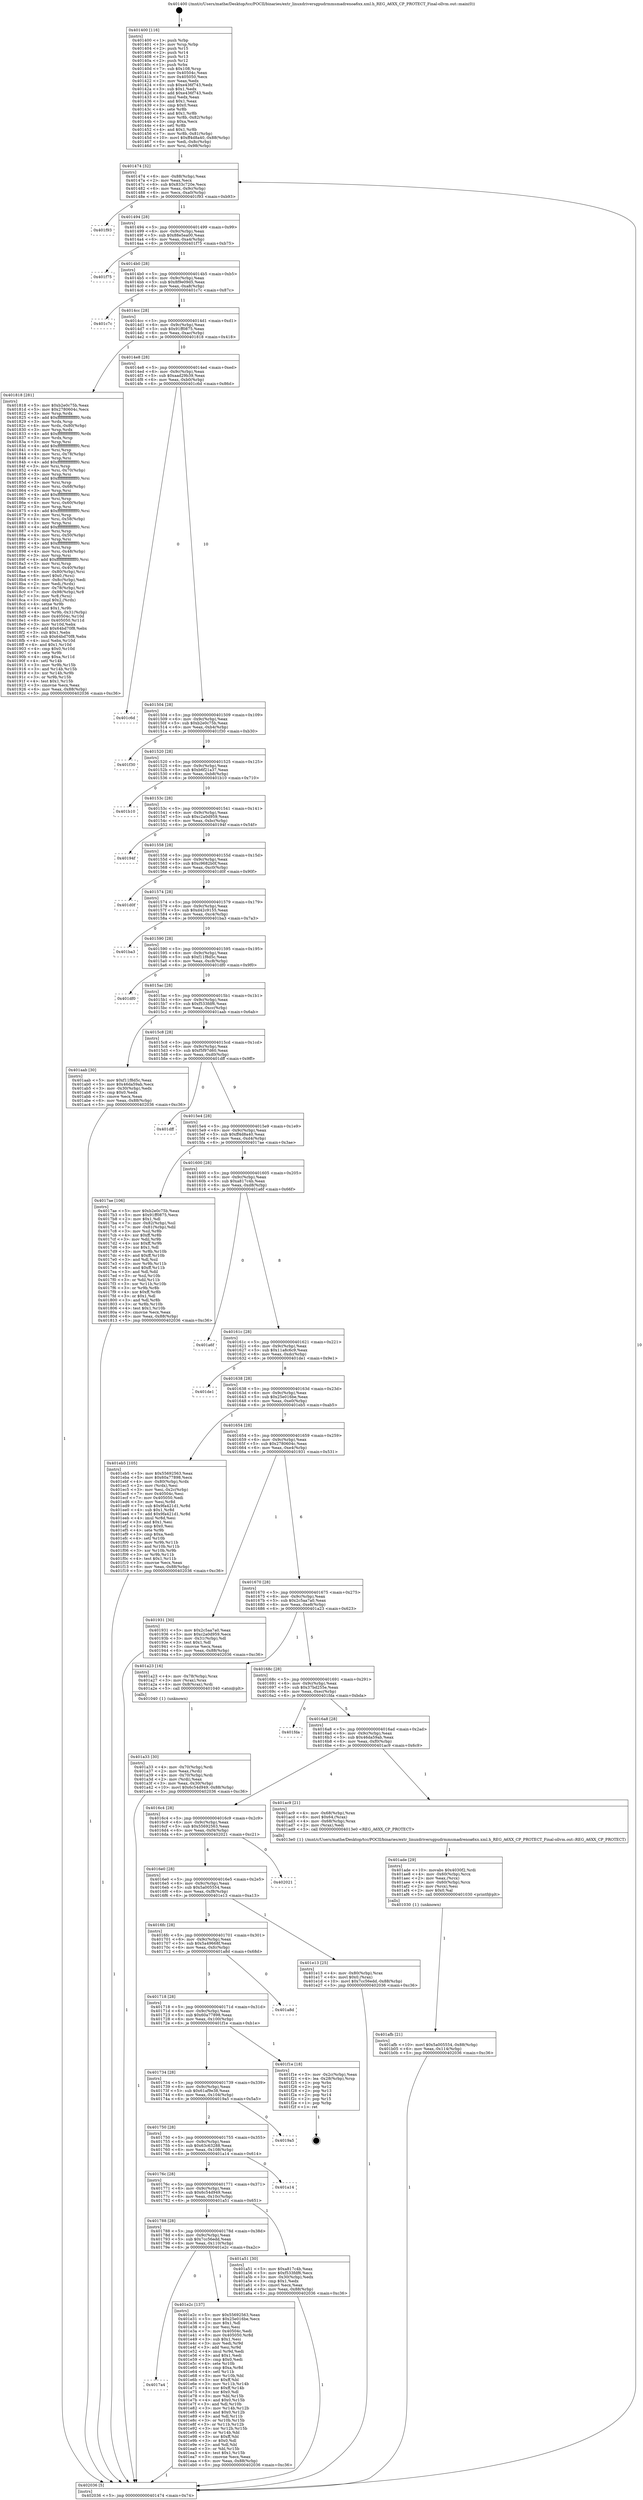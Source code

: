 digraph "0x401400" {
  label = "0x401400 (/mnt/c/Users/mathe/Desktop/tcc/POCII/binaries/extr_linuxdriversgpudrmmsmadrenoa6xx.xml.h_REG_A6XX_CP_PROTECT_Final-ollvm.out::main(0))"
  labelloc = "t"
  node[shape=record]

  Entry [label="",width=0.3,height=0.3,shape=circle,fillcolor=black,style=filled]
  "0x401474" [label="{
     0x401474 [32]\l
     | [instrs]\l
     &nbsp;&nbsp;0x401474 \<+6\>: mov -0x88(%rbp),%eax\l
     &nbsp;&nbsp;0x40147a \<+2\>: mov %eax,%ecx\l
     &nbsp;&nbsp;0x40147c \<+6\>: sub $0x833c720e,%ecx\l
     &nbsp;&nbsp;0x401482 \<+6\>: mov %eax,-0x9c(%rbp)\l
     &nbsp;&nbsp;0x401488 \<+6\>: mov %ecx,-0xa0(%rbp)\l
     &nbsp;&nbsp;0x40148e \<+6\>: je 0000000000401f93 \<main+0xb93\>\l
  }"]
  "0x401f93" [label="{
     0x401f93\l
  }", style=dashed]
  "0x401494" [label="{
     0x401494 [28]\l
     | [instrs]\l
     &nbsp;&nbsp;0x401494 \<+5\>: jmp 0000000000401499 \<main+0x99\>\l
     &nbsp;&nbsp;0x401499 \<+6\>: mov -0x9c(%rbp),%eax\l
     &nbsp;&nbsp;0x40149f \<+5\>: sub $0x88e5ea00,%eax\l
     &nbsp;&nbsp;0x4014a4 \<+6\>: mov %eax,-0xa4(%rbp)\l
     &nbsp;&nbsp;0x4014aa \<+6\>: je 0000000000401f75 \<main+0xb75\>\l
  }"]
  Exit [label="",width=0.3,height=0.3,shape=circle,fillcolor=black,style=filled,peripheries=2]
  "0x401f75" [label="{
     0x401f75\l
  }", style=dashed]
  "0x4014b0" [label="{
     0x4014b0 [28]\l
     | [instrs]\l
     &nbsp;&nbsp;0x4014b0 \<+5\>: jmp 00000000004014b5 \<main+0xb5\>\l
     &nbsp;&nbsp;0x4014b5 \<+6\>: mov -0x9c(%rbp),%eax\l
     &nbsp;&nbsp;0x4014bb \<+5\>: sub $0x8f9e09d5,%eax\l
     &nbsp;&nbsp;0x4014c0 \<+6\>: mov %eax,-0xa8(%rbp)\l
     &nbsp;&nbsp;0x4014c6 \<+6\>: je 0000000000401c7c \<main+0x87c\>\l
  }"]
  "0x4017a4" [label="{
     0x4017a4\l
  }", style=dashed]
  "0x401c7c" [label="{
     0x401c7c\l
  }", style=dashed]
  "0x4014cc" [label="{
     0x4014cc [28]\l
     | [instrs]\l
     &nbsp;&nbsp;0x4014cc \<+5\>: jmp 00000000004014d1 \<main+0xd1\>\l
     &nbsp;&nbsp;0x4014d1 \<+6\>: mov -0x9c(%rbp),%eax\l
     &nbsp;&nbsp;0x4014d7 \<+5\>: sub $0x91ff0875,%eax\l
     &nbsp;&nbsp;0x4014dc \<+6\>: mov %eax,-0xac(%rbp)\l
     &nbsp;&nbsp;0x4014e2 \<+6\>: je 0000000000401818 \<main+0x418\>\l
  }"]
  "0x401e2c" [label="{
     0x401e2c [137]\l
     | [instrs]\l
     &nbsp;&nbsp;0x401e2c \<+5\>: mov $0x55692563,%eax\l
     &nbsp;&nbsp;0x401e31 \<+5\>: mov $0x25e016be,%ecx\l
     &nbsp;&nbsp;0x401e36 \<+2\>: mov $0x1,%dl\l
     &nbsp;&nbsp;0x401e38 \<+2\>: xor %esi,%esi\l
     &nbsp;&nbsp;0x401e3a \<+7\>: mov 0x40504c,%edi\l
     &nbsp;&nbsp;0x401e41 \<+8\>: mov 0x405050,%r8d\l
     &nbsp;&nbsp;0x401e49 \<+3\>: sub $0x1,%esi\l
     &nbsp;&nbsp;0x401e4c \<+3\>: mov %edi,%r9d\l
     &nbsp;&nbsp;0x401e4f \<+3\>: add %esi,%r9d\l
     &nbsp;&nbsp;0x401e52 \<+4\>: imul %r9d,%edi\l
     &nbsp;&nbsp;0x401e56 \<+3\>: and $0x1,%edi\l
     &nbsp;&nbsp;0x401e59 \<+3\>: cmp $0x0,%edi\l
     &nbsp;&nbsp;0x401e5c \<+4\>: sete %r10b\l
     &nbsp;&nbsp;0x401e60 \<+4\>: cmp $0xa,%r8d\l
     &nbsp;&nbsp;0x401e64 \<+4\>: setl %r11b\l
     &nbsp;&nbsp;0x401e68 \<+3\>: mov %r10b,%bl\l
     &nbsp;&nbsp;0x401e6b \<+3\>: xor $0xff,%bl\l
     &nbsp;&nbsp;0x401e6e \<+3\>: mov %r11b,%r14b\l
     &nbsp;&nbsp;0x401e71 \<+4\>: xor $0xff,%r14b\l
     &nbsp;&nbsp;0x401e75 \<+3\>: xor $0x0,%dl\l
     &nbsp;&nbsp;0x401e78 \<+3\>: mov %bl,%r15b\l
     &nbsp;&nbsp;0x401e7b \<+4\>: and $0x0,%r15b\l
     &nbsp;&nbsp;0x401e7f \<+3\>: and %dl,%r10b\l
     &nbsp;&nbsp;0x401e82 \<+3\>: mov %r14b,%r12b\l
     &nbsp;&nbsp;0x401e85 \<+4\>: and $0x0,%r12b\l
     &nbsp;&nbsp;0x401e89 \<+3\>: and %dl,%r11b\l
     &nbsp;&nbsp;0x401e8c \<+3\>: or %r10b,%r15b\l
     &nbsp;&nbsp;0x401e8f \<+3\>: or %r11b,%r12b\l
     &nbsp;&nbsp;0x401e92 \<+3\>: xor %r12b,%r15b\l
     &nbsp;&nbsp;0x401e95 \<+3\>: or %r14b,%bl\l
     &nbsp;&nbsp;0x401e98 \<+3\>: xor $0xff,%bl\l
     &nbsp;&nbsp;0x401e9b \<+3\>: or $0x0,%dl\l
     &nbsp;&nbsp;0x401e9e \<+2\>: and %dl,%bl\l
     &nbsp;&nbsp;0x401ea0 \<+3\>: or %bl,%r15b\l
     &nbsp;&nbsp;0x401ea3 \<+4\>: test $0x1,%r15b\l
     &nbsp;&nbsp;0x401ea7 \<+3\>: cmovne %ecx,%eax\l
     &nbsp;&nbsp;0x401eaa \<+6\>: mov %eax,-0x88(%rbp)\l
     &nbsp;&nbsp;0x401eb0 \<+5\>: jmp 0000000000402036 \<main+0xc36\>\l
  }"]
  "0x401818" [label="{
     0x401818 [281]\l
     | [instrs]\l
     &nbsp;&nbsp;0x401818 \<+5\>: mov $0xb2e0c75b,%eax\l
     &nbsp;&nbsp;0x40181d \<+5\>: mov $0x2780604c,%ecx\l
     &nbsp;&nbsp;0x401822 \<+3\>: mov %rsp,%rdx\l
     &nbsp;&nbsp;0x401825 \<+4\>: add $0xfffffffffffffff0,%rdx\l
     &nbsp;&nbsp;0x401829 \<+3\>: mov %rdx,%rsp\l
     &nbsp;&nbsp;0x40182c \<+4\>: mov %rdx,-0x80(%rbp)\l
     &nbsp;&nbsp;0x401830 \<+3\>: mov %rsp,%rdx\l
     &nbsp;&nbsp;0x401833 \<+4\>: add $0xfffffffffffffff0,%rdx\l
     &nbsp;&nbsp;0x401837 \<+3\>: mov %rdx,%rsp\l
     &nbsp;&nbsp;0x40183a \<+3\>: mov %rsp,%rsi\l
     &nbsp;&nbsp;0x40183d \<+4\>: add $0xfffffffffffffff0,%rsi\l
     &nbsp;&nbsp;0x401841 \<+3\>: mov %rsi,%rsp\l
     &nbsp;&nbsp;0x401844 \<+4\>: mov %rsi,-0x78(%rbp)\l
     &nbsp;&nbsp;0x401848 \<+3\>: mov %rsp,%rsi\l
     &nbsp;&nbsp;0x40184b \<+4\>: add $0xfffffffffffffff0,%rsi\l
     &nbsp;&nbsp;0x40184f \<+3\>: mov %rsi,%rsp\l
     &nbsp;&nbsp;0x401852 \<+4\>: mov %rsi,-0x70(%rbp)\l
     &nbsp;&nbsp;0x401856 \<+3\>: mov %rsp,%rsi\l
     &nbsp;&nbsp;0x401859 \<+4\>: add $0xfffffffffffffff0,%rsi\l
     &nbsp;&nbsp;0x40185d \<+3\>: mov %rsi,%rsp\l
     &nbsp;&nbsp;0x401860 \<+4\>: mov %rsi,-0x68(%rbp)\l
     &nbsp;&nbsp;0x401864 \<+3\>: mov %rsp,%rsi\l
     &nbsp;&nbsp;0x401867 \<+4\>: add $0xfffffffffffffff0,%rsi\l
     &nbsp;&nbsp;0x40186b \<+3\>: mov %rsi,%rsp\l
     &nbsp;&nbsp;0x40186e \<+4\>: mov %rsi,-0x60(%rbp)\l
     &nbsp;&nbsp;0x401872 \<+3\>: mov %rsp,%rsi\l
     &nbsp;&nbsp;0x401875 \<+4\>: add $0xfffffffffffffff0,%rsi\l
     &nbsp;&nbsp;0x401879 \<+3\>: mov %rsi,%rsp\l
     &nbsp;&nbsp;0x40187c \<+4\>: mov %rsi,-0x58(%rbp)\l
     &nbsp;&nbsp;0x401880 \<+3\>: mov %rsp,%rsi\l
     &nbsp;&nbsp;0x401883 \<+4\>: add $0xfffffffffffffff0,%rsi\l
     &nbsp;&nbsp;0x401887 \<+3\>: mov %rsi,%rsp\l
     &nbsp;&nbsp;0x40188a \<+4\>: mov %rsi,-0x50(%rbp)\l
     &nbsp;&nbsp;0x40188e \<+3\>: mov %rsp,%rsi\l
     &nbsp;&nbsp;0x401891 \<+4\>: add $0xfffffffffffffff0,%rsi\l
     &nbsp;&nbsp;0x401895 \<+3\>: mov %rsi,%rsp\l
     &nbsp;&nbsp;0x401898 \<+4\>: mov %rsi,-0x48(%rbp)\l
     &nbsp;&nbsp;0x40189c \<+3\>: mov %rsp,%rsi\l
     &nbsp;&nbsp;0x40189f \<+4\>: add $0xfffffffffffffff0,%rsi\l
     &nbsp;&nbsp;0x4018a3 \<+3\>: mov %rsi,%rsp\l
     &nbsp;&nbsp;0x4018a6 \<+4\>: mov %rsi,-0x40(%rbp)\l
     &nbsp;&nbsp;0x4018aa \<+4\>: mov -0x80(%rbp),%rsi\l
     &nbsp;&nbsp;0x4018ae \<+6\>: movl $0x0,(%rsi)\l
     &nbsp;&nbsp;0x4018b4 \<+6\>: mov -0x8c(%rbp),%edi\l
     &nbsp;&nbsp;0x4018ba \<+2\>: mov %edi,(%rdx)\l
     &nbsp;&nbsp;0x4018bc \<+4\>: mov -0x78(%rbp),%rsi\l
     &nbsp;&nbsp;0x4018c0 \<+7\>: mov -0x98(%rbp),%r8\l
     &nbsp;&nbsp;0x4018c7 \<+3\>: mov %r8,(%rsi)\l
     &nbsp;&nbsp;0x4018ca \<+3\>: cmpl $0x2,(%rdx)\l
     &nbsp;&nbsp;0x4018cd \<+4\>: setne %r9b\l
     &nbsp;&nbsp;0x4018d1 \<+4\>: and $0x1,%r9b\l
     &nbsp;&nbsp;0x4018d5 \<+4\>: mov %r9b,-0x31(%rbp)\l
     &nbsp;&nbsp;0x4018d9 \<+8\>: mov 0x40504c,%r10d\l
     &nbsp;&nbsp;0x4018e1 \<+8\>: mov 0x405050,%r11d\l
     &nbsp;&nbsp;0x4018e9 \<+3\>: mov %r10d,%ebx\l
     &nbsp;&nbsp;0x4018ec \<+6\>: add $0x64bd70f8,%ebx\l
     &nbsp;&nbsp;0x4018f2 \<+3\>: sub $0x1,%ebx\l
     &nbsp;&nbsp;0x4018f5 \<+6\>: sub $0x64bd70f8,%ebx\l
     &nbsp;&nbsp;0x4018fb \<+4\>: imul %ebx,%r10d\l
     &nbsp;&nbsp;0x4018ff \<+4\>: and $0x1,%r10d\l
     &nbsp;&nbsp;0x401903 \<+4\>: cmp $0x0,%r10d\l
     &nbsp;&nbsp;0x401907 \<+4\>: sete %r9b\l
     &nbsp;&nbsp;0x40190b \<+4\>: cmp $0xa,%r11d\l
     &nbsp;&nbsp;0x40190f \<+4\>: setl %r14b\l
     &nbsp;&nbsp;0x401913 \<+3\>: mov %r9b,%r15b\l
     &nbsp;&nbsp;0x401916 \<+3\>: and %r14b,%r15b\l
     &nbsp;&nbsp;0x401919 \<+3\>: xor %r14b,%r9b\l
     &nbsp;&nbsp;0x40191c \<+3\>: or %r9b,%r15b\l
     &nbsp;&nbsp;0x40191f \<+4\>: test $0x1,%r15b\l
     &nbsp;&nbsp;0x401923 \<+3\>: cmovne %ecx,%eax\l
     &nbsp;&nbsp;0x401926 \<+6\>: mov %eax,-0x88(%rbp)\l
     &nbsp;&nbsp;0x40192c \<+5\>: jmp 0000000000402036 \<main+0xc36\>\l
  }"]
  "0x4014e8" [label="{
     0x4014e8 [28]\l
     | [instrs]\l
     &nbsp;&nbsp;0x4014e8 \<+5\>: jmp 00000000004014ed \<main+0xed\>\l
     &nbsp;&nbsp;0x4014ed \<+6\>: mov -0x9c(%rbp),%eax\l
     &nbsp;&nbsp;0x4014f3 \<+5\>: sub $0xaad29b39,%eax\l
     &nbsp;&nbsp;0x4014f8 \<+6\>: mov %eax,-0xb0(%rbp)\l
     &nbsp;&nbsp;0x4014fe \<+6\>: je 0000000000401c6d \<main+0x86d\>\l
  }"]
  "0x401afb" [label="{
     0x401afb [21]\l
     | [instrs]\l
     &nbsp;&nbsp;0x401afb \<+10\>: movl $0x5a005554,-0x88(%rbp)\l
     &nbsp;&nbsp;0x401b05 \<+6\>: mov %eax,-0x114(%rbp)\l
     &nbsp;&nbsp;0x401b0b \<+5\>: jmp 0000000000402036 \<main+0xc36\>\l
  }"]
  "0x401c6d" [label="{
     0x401c6d\l
  }", style=dashed]
  "0x401504" [label="{
     0x401504 [28]\l
     | [instrs]\l
     &nbsp;&nbsp;0x401504 \<+5\>: jmp 0000000000401509 \<main+0x109\>\l
     &nbsp;&nbsp;0x401509 \<+6\>: mov -0x9c(%rbp),%eax\l
     &nbsp;&nbsp;0x40150f \<+5\>: sub $0xb2e0c75b,%eax\l
     &nbsp;&nbsp;0x401514 \<+6\>: mov %eax,-0xb4(%rbp)\l
     &nbsp;&nbsp;0x40151a \<+6\>: je 0000000000401f30 \<main+0xb30\>\l
  }"]
  "0x401ade" [label="{
     0x401ade [29]\l
     | [instrs]\l
     &nbsp;&nbsp;0x401ade \<+10\>: movabs $0x4030f2,%rdi\l
     &nbsp;&nbsp;0x401ae8 \<+4\>: mov -0x60(%rbp),%rcx\l
     &nbsp;&nbsp;0x401aec \<+2\>: mov %eax,(%rcx)\l
     &nbsp;&nbsp;0x401aee \<+4\>: mov -0x60(%rbp),%rcx\l
     &nbsp;&nbsp;0x401af2 \<+2\>: mov (%rcx),%esi\l
     &nbsp;&nbsp;0x401af4 \<+2\>: mov $0x0,%al\l
     &nbsp;&nbsp;0x401af6 \<+5\>: call 0000000000401030 \<printf@plt\>\l
     | [calls]\l
     &nbsp;&nbsp;0x401030 \{1\} (unknown)\l
  }"]
  "0x401f30" [label="{
     0x401f30\l
  }", style=dashed]
  "0x401520" [label="{
     0x401520 [28]\l
     | [instrs]\l
     &nbsp;&nbsp;0x401520 \<+5\>: jmp 0000000000401525 \<main+0x125\>\l
     &nbsp;&nbsp;0x401525 \<+6\>: mov -0x9c(%rbp),%eax\l
     &nbsp;&nbsp;0x40152b \<+5\>: sub $0xb6f21a37,%eax\l
     &nbsp;&nbsp;0x401530 \<+6\>: mov %eax,-0xb8(%rbp)\l
     &nbsp;&nbsp;0x401536 \<+6\>: je 0000000000401b10 \<main+0x710\>\l
  }"]
  "0x401788" [label="{
     0x401788 [28]\l
     | [instrs]\l
     &nbsp;&nbsp;0x401788 \<+5\>: jmp 000000000040178d \<main+0x38d\>\l
     &nbsp;&nbsp;0x40178d \<+6\>: mov -0x9c(%rbp),%eax\l
     &nbsp;&nbsp;0x401793 \<+5\>: sub $0x7cc56edd,%eax\l
     &nbsp;&nbsp;0x401798 \<+6\>: mov %eax,-0x110(%rbp)\l
     &nbsp;&nbsp;0x40179e \<+6\>: je 0000000000401e2c \<main+0xa2c\>\l
  }"]
  "0x401b10" [label="{
     0x401b10\l
  }", style=dashed]
  "0x40153c" [label="{
     0x40153c [28]\l
     | [instrs]\l
     &nbsp;&nbsp;0x40153c \<+5\>: jmp 0000000000401541 \<main+0x141\>\l
     &nbsp;&nbsp;0x401541 \<+6\>: mov -0x9c(%rbp),%eax\l
     &nbsp;&nbsp;0x401547 \<+5\>: sub $0xc2a0d959,%eax\l
     &nbsp;&nbsp;0x40154c \<+6\>: mov %eax,-0xbc(%rbp)\l
     &nbsp;&nbsp;0x401552 \<+6\>: je 000000000040194f \<main+0x54f\>\l
  }"]
  "0x401a51" [label="{
     0x401a51 [30]\l
     | [instrs]\l
     &nbsp;&nbsp;0x401a51 \<+5\>: mov $0xa817c4b,%eax\l
     &nbsp;&nbsp;0x401a56 \<+5\>: mov $0xf533fdf6,%ecx\l
     &nbsp;&nbsp;0x401a5b \<+3\>: mov -0x30(%rbp),%edx\l
     &nbsp;&nbsp;0x401a5e \<+3\>: cmp $0x1,%edx\l
     &nbsp;&nbsp;0x401a61 \<+3\>: cmovl %ecx,%eax\l
     &nbsp;&nbsp;0x401a64 \<+6\>: mov %eax,-0x88(%rbp)\l
     &nbsp;&nbsp;0x401a6a \<+5\>: jmp 0000000000402036 \<main+0xc36\>\l
  }"]
  "0x40194f" [label="{
     0x40194f\l
  }", style=dashed]
  "0x401558" [label="{
     0x401558 [28]\l
     | [instrs]\l
     &nbsp;&nbsp;0x401558 \<+5\>: jmp 000000000040155d \<main+0x15d\>\l
     &nbsp;&nbsp;0x40155d \<+6\>: mov -0x9c(%rbp),%eax\l
     &nbsp;&nbsp;0x401563 \<+5\>: sub $0xc9682b0f,%eax\l
     &nbsp;&nbsp;0x401568 \<+6\>: mov %eax,-0xc0(%rbp)\l
     &nbsp;&nbsp;0x40156e \<+6\>: je 0000000000401d0f \<main+0x90f\>\l
  }"]
  "0x40176c" [label="{
     0x40176c [28]\l
     | [instrs]\l
     &nbsp;&nbsp;0x40176c \<+5\>: jmp 0000000000401771 \<main+0x371\>\l
     &nbsp;&nbsp;0x401771 \<+6\>: mov -0x9c(%rbp),%eax\l
     &nbsp;&nbsp;0x401777 \<+5\>: sub $0x6c54d949,%eax\l
     &nbsp;&nbsp;0x40177c \<+6\>: mov %eax,-0x10c(%rbp)\l
     &nbsp;&nbsp;0x401782 \<+6\>: je 0000000000401a51 \<main+0x651\>\l
  }"]
  "0x401d0f" [label="{
     0x401d0f\l
  }", style=dashed]
  "0x401574" [label="{
     0x401574 [28]\l
     | [instrs]\l
     &nbsp;&nbsp;0x401574 \<+5\>: jmp 0000000000401579 \<main+0x179\>\l
     &nbsp;&nbsp;0x401579 \<+6\>: mov -0x9c(%rbp),%eax\l
     &nbsp;&nbsp;0x40157f \<+5\>: sub $0xd42c9155,%eax\l
     &nbsp;&nbsp;0x401584 \<+6\>: mov %eax,-0xc4(%rbp)\l
     &nbsp;&nbsp;0x40158a \<+6\>: je 0000000000401ba3 \<main+0x7a3\>\l
  }"]
  "0x401a14" [label="{
     0x401a14\l
  }", style=dashed]
  "0x401ba3" [label="{
     0x401ba3\l
  }", style=dashed]
  "0x401590" [label="{
     0x401590 [28]\l
     | [instrs]\l
     &nbsp;&nbsp;0x401590 \<+5\>: jmp 0000000000401595 \<main+0x195\>\l
     &nbsp;&nbsp;0x401595 \<+6\>: mov -0x9c(%rbp),%eax\l
     &nbsp;&nbsp;0x40159b \<+5\>: sub $0xf11f8d5c,%eax\l
     &nbsp;&nbsp;0x4015a0 \<+6\>: mov %eax,-0xc8(%rbp)\l
     &nbsp;&nbsp;0x4015a6 \<+6\>: je 0000000000401df0 \<main+0x9f0\>\l
  }"]
  "0x401750" [label="{
     0x401750 [28]\l
     | [instrs]\l
     &nbsp;&nbsp;0x401750 \<+5\>: jmp 0000000000401755 \<main+0x355\>\l
     &nbsp;&nbsp;0x401755 \<+6\>: mov -0x9c(%rbp),%eax\l
     &nbsp;&nbsp;0x40175b \<+5\>: sub $0x63c63288,%eax\l
     &nbsp;&nbsp;0x401760 \<+6\>: mov %eax,-0x108(%rbp)\l
     &nbsp;&nbsp;0x401766 \<+6\>: je 0000000000401a14 \<main+0x614\>\l
  }"]
  "0x401df0" [label="{
     0x401df0\l
  }", style=dashed]
  "0x4015ac" [label="{
     0x4015ac [28]\l
     | [instrs]\l
     &nbsp;&nbsp;0x4015ac \<+5\>: jmp 00000000004015b1 \<main+0x1b1\>\l
     &nbsp;&nbsp;0x4015b1 \<+6\>: mov -0x9c(%rbp),%eax\l
     &nbsp;&nbsp;0x4015b7 \<+5\>: sub $0xf533fdf6,%eax\l
     &nbsp;&nbsp;0x4015bc \<+6\>: mov %eax,-0xcc(%rbp)\l
     &nbsp;&nbsp;0x4015c2 \<+6\>: je 0000000000401aab \<main+0x6ab\>\l
  }"]
  "0x4019a5" [label="{
     0x4019a5\l
  }", style=dashed]
  "0x401aab" [label="{
     0x401aab [30]\l
     | [instrs]\l
     &nbsp;&nbsp;0x401aab \<+5\>: mov $0xf11f8d5c,%eax\l
     &nbsp;&nbsp;0x401ab0 \<+5\>: mov $0x46da59ab,%ecx\l
     &nbsp;&nbsp;0x401ab5 \<+3\>: mov -0x30(%rbp),%edx\l
     &nbsp;&nbsp;0x401ab8 \<+3\>: cmp $0x0,%edx\l
     &nbsp;&nbsp;0x401abb \<+3\>: cmove %ecx,%eax\l
     &nbsp;&nbsp;0x401abe \<+6\>: mov %eax,-0x88(%rbp)\l
     &nbsp;&nbsp;0x401ac4 \<+5\>: jmp 0000000000402036 \<main+0xc36\>\l
  }"]
  "0x4015c8" [label="{
     0x4015c8 [28]\l
     | [instrs]\l
     &nbsp;&nbsp;0x4015c8 \<+5\>: jmp 00000000004015cd \<main+0x1cd\>\l
     &nbsp;&nbsp;0x4015cd \<+6\>: mov -0x9c(%rbp),%eax\l
     &nbsp;&nbsp;0x4015d3 \<+5\>: sub $0xf5f97d60,%eax\l
     &nbsp;&nbsp;0x4015d8 \<+6\>: mov %eax,-0xd0(%rbp)\l
     &nbsp;&nbsp;0x4015de \<+6\>: je 0000000000401dff \<main+0x9ff\>\l
  }"]
  "0x401734" [label="{
     0x401734 [28]\l
     | [instrs]\l
     &nbsp;&nbsp;0x401734 \<+5\>: jmp 0000000000401739 \<main+0x339\>\l
     &nbsp;&nbsp;0x401739 \<+6\>: mov -0x9c(%rbp),%eax\l
     &nbsp;&nbsp;0x40173f \<+5\>: sub $0x61af9e38,%eax\l
     &nbsp;&nbsp;0x401744 \<+6\>: mov %eax,-0x104(%rbp)\l
     &nbsp;&nbsp;0x40174a \<+6\>: je 00000000004019a5 \<main+0x5a5\>\l
  }"]
  "0x401dff" [label="{
     0x401dff\l
  }", style=dashed]
  "0x4015e4" [label="{
     0x4015e4 [28]\l
     | [instrs]\l
     &nbsp;&nbsp;0x4015e4 \<+5\>: jmp 00000000004015e9 \<main+0x1e9\>\l
     &nbsp;&nbsp;0x4015e9 \<+6\>: mov -0x9c(%rbp),%eax\l
     &nbsp;&nbsp;0x4015ef \<+5\>: sub $0xff4d8a40,%eax\l
     &nbsp;&nbsp;0x4015f4 \<+6\>: mov %eax,-0xd4(%rbp)\l
     &nbsp;&nbsp;0x4015fa \<+6\>: je 00000000004017ae \<main+0x3ae\>\l
  }"]
  "0x401f1e" [label="{
     0x401f1e [18]\l
     | [instrs]\l
     &nbsp;&nbsp;0x401f1e \<+3\>: mov -0x2c(%rbp),%eax\l
     &nbsp;&nbsp;0x401f21 \<+4\>: lea -0x28(%rbp),%rsp\l
     &nbsp;&nbsp;0x401f25 \<+1\>: pop %rbx\l
     &nbsp;&nbsp;0x401f26 \<+2\>: pop %r12\l
     &nbsp;&nbsp;0x401f28 \<+2\>: pop %r13\l
     &nbsp;&nbsp;0x401f2a \<+2\>: pop %r14\l
     &nbsp;&nbsp;0x401f2c \<+2\>: pop %r15\l
     &nbsp;&nbsp;0x401f2e \<+1\>: pop %rbp\l
     &nbsp;&nbsp;0x401f2f \<+1\>: ret\l
  }"]
  "0x4017ae" [label="{
     0x4017ae [106]\l
     | [instrs]\l
     &nbsp;&nbsp;0x4017ae \<+5\>: mov $0xb2e0c75b,%eax\l
     &nbsp;&nbsp;0x4017b3 \<+5\>: mov $0x91ff0875,%ecx\l
     &nbsp;&nbsp;0x4017b8 \<+2\>: mov $0x1,%dl\l
     &nbsp;&nbsp;0x4017ba \<+7\>: mov -0x82(%rbp),%sil\l
     &nbsp;&nbsp;0x4017c1 \<+7\>: mov -0x81(%rbp),%dil\l
     &nbsp;&nbsp;0x4017c8 \<+3\>: mov %sil,%r8b\l
     &nbsp;&nbsp;0x4017cb \<+4\>: xor $0xff,%r8b\l
     &nbsp;&nbsp;0x4017cf \<+3\>: mov %dil,%r9b\l
     &nbsp;&nbsp;0x4017d2 \<+4\>: xor $0xff,%r9b\l
     &nbsp;&nbsp;0x4017d6 \<+3\>: xor $0x1,%dl\l
     &nbsp;&nbsp;0x4017d9 \<+3\>: mov %r8b,%r10b\l
     &nbsp;&nbsp;0x4017dc \<+4\>: and $0xff,%r10b\l
     &nbsp;&nbsp;0x4017e0 \<+3\>: and %dl,%sil\l
     &nbsp;&nbsp;0x4017e3 \<+3\>: mov %r9b,%r11b\l
     &nbsp;&nbsp;0x4017e6 \<+4\>: and $0xff,%r11b\l
     &nbsp;&nbsp;0x4017ea \<+3\>: and %dl,%dil\l
     &nbsp;&nbsp;0x4017ed \<+3\>: or %sil,%r10b\l
     &nbsp;&nbsp;0x4017f0 \<+3\>: or %dil,%r11b\l
     &nbsp;&nbsp;0x4017f3 \<+3\>: xor %r11b,%r10b\l
     &nbsp;&nbsp;0x4017f6 \<+3\>: or %r9b,%r8b\l
     &nbsp;&nbsp;0x4017f9 \<+4\>: xor $0xff,%r8b\l
     &nbsp;&nbsp;0x4017fd \<+3\>: or $0x1,%dl\l
     &nbsp;&nbsp;0x401800 \<+3\>: and %dl,%r8b\l
     &nbsp;&nbsp;0x401803 \<+3\>: or %r8b,%r10b\l
     &nbsp;&nbsp;0x401806 \<+4\>: test $0x1,%r10b\l
     &nbsp;&nbsp;0x40180a \<+3\>: cmovne %ecx,%eax\l
     &nbsp;&nbsp;0x40180d \<+6\>: mov %eax,-0x88(%rbp)\l
     &nbsp;&nbsp;0x401813 \<+5\>: jmp 0000000000402036 \<main+0xc36\>\l
  }"]
  "0x401600" [label="{
     0x401600 [28]\l
     | [instrs]\l
     &nbsp;&nbsp;0x401600 \<+5\>: jmp 0000000000401605 \<main+0x205\>\l
     &nbsp;&nbsp;0x401605 \<+6\>: mov -0x9c(%rbp),%eax\l
     &nbsp;&nbsp;0x40160b \<+5\>: sub $0xa817c4b,%eax\l
     &nbsp;&nbsp;0x401610 \<+6\>: mov %eax,-0xd8(%rbp)\l
     &nbsp;&nbsp;0x401616 \<+6\>: je 0000000000401a6f \<main+0x66f\>\l
  }"]
  "0x402036" [label="{
     0x402036 [5]\l
     | [instrs]\l
     &nbsp;&nbsp;0x402036 \<+5\>: jmp 0000000000401474 \<main+0x74\>\l
  }"]
  "0x401400" [label="{
     0x401400 [116]\l
     | [instrs]\l
     &nbsp;&nbsp;0x401400 \<+1\>: push %rbp\l
     &nbsp;&nbsp;0x401401 \<+3\>: mov %rsp,%rbp\l
     &nbsp;&nbsp;0x401404 \<+2\>: push %r15\l
     &nbsp;&nbsp;0x401406 \<+2\>: push %r14\l
     &nbsp;&nbsp;0x401408 \<+2\>: push %r13\l
     &nbsp;&nbsp;0x40140a \<+2\>: push %r12\l
     &nbsp;&nbsp;0x40140c \<+1\>: push %rbx\l
     &nbsp;&nbsp;0x40140d \<+7\>: sub $0x108,%rsp\l
     &nbsp;&nbsp;0x401414 \<+7\>: mov 0x40504c,%eax\l
     &nbsp;&nbsp;0x40141b \<+7\>: mov 0x405050,%ecx\l
     &nbsp;&nbsp;0x401422 \<+2\>: mov %eax,%edx\l
     &nbsp;&nbsp;0x401424 \<+6\>: sub $0xe436f743,%edx\l
     &nbsp;&nbsp;0x40142a \<+3\>: sub $0x1,%edx\l
     &nbsp;&nbsp;0x40142d \<+6\>: add $0xe436f743,%edx\l
     &nbsp;&nbsp;0x401433 \<+3\>: imul %edx,%eax\l
     &nbsp;&nbsp;0x401436 \<+3\>: and $0x1,%eax\l
     &nbsp;&nbsp;0x401439 \<+3\>: cmp $0x0,%eax\l
     &nbsp;&nbsp;0x40143c \<+4\>: sete %r8b\l
     &nbsp;&nbsp;0x401440 \<+4\>: and $0x1,%r8b\l
     &nbsp;&nbsp;0x401444 \<+7\>: mov %r8b,-0x82(%rbp)\l
     &nbsp;&nbsp;0x40144b \<+3\>: cmp $0xa,%ecx\l
     &nbsp;&nbsp;0x40144e \<+4\>: setl %r8b\l
     &nbsp;&nbsp;0x401452 \<+4\>: and $0x1,%r8b\l
     &nbsp;&nbsp;0x401456 \<+7\>: mov %r8b,-0x81(%rbp)\l
     &nbsp;&nbsp;0x40145d \<+10\>: movl $0xff4d8a40,-0x88(%rbp)\l
     &nbsp;&nbsp;0x401467 \<+6\>: mov %edi,-0x8c(%rbp)\l
     &nbsp;&nbsp;0x40146d \<+7\>: mov %rsi,-0x98(%rbp)\l
  }"]
  "0x401718" [label="{
     0x401718 [28]\l
     | [instrs]\l
     &nbsp;&nbsp;0x401718 \<+5\>: jmp 000000000040171d \<main+0x31d\>\l
     &nbsp;&nbsp;0x40171d \<+6\>: mov -0x9c(%rbp),%eax\l
     &nbsp;&nbsp;0x401723 \<+5\>: sub $0x60a77898,%eax\l
     &nbsp;&nbsp;0x401728 \<+6\>: mov %eax,-0x100(%rbp)\l
     &nbsp;&nbsp;0x40172e \<+6\>: je 0000000000401f1e \<main+0xb1e\>\l
  }"]
  "0x401a8d" [label="{
     0x401a8d\l
  }", style=dashed]
  "0x401a6f" [label="{
     0x401a6f\l
  }", style=dashed]
  "0x40161c" [label="{
     0x40161c [28]\l
     | [instrs]\l
     &nbsp;&nbsp;0x40161c \<+5\>: jmp 0000000000401621 \<main+0x221\>\l
     &nbsp;&nbsp;0x401621 \<+6\>: mov -0x9c(%rbp),%eax\l
     &nbsp;&nbsp;0x401627 \<+5\>: sub $0x11a8c6c9,%eax\l
     &nbsp;&nbsp;0x40162c \<+6\>: mov %eax,-0xdc(%rbp)\l
     &nbsp;&nbsp;0x401632 \<+6\>: je 0000000000401de1 \<main+0x9e1\>\l
  }"]
  "0x4016fc" [label="{
     0x4016fc [28]\l
     | [instrs]\l
     &nbsp;&nbsp;0x4016fc \<+5\>: jmp 0000000000401701 \<main+0x301\>\l
     &nbsp;&nbsp;0x401701 \<+6\>: mov -0x9c(%rbp),%eax\l
     &nbsp;&nbsp;0x401707 \<+5\>: sub $0x5a49668f,%eax\l
     &nbsp;&nbsp;0x40170c \<+6\>: mov %eax,-0xfc(%rbp)\l
     &nbsp;&nbsp;0x401712 \<+6\>: je 0000000000401a8d \<main+0x68d\>\l
  }"]
  "0x401de1" [label="{
     0x401de1\l
  }", style=dashed]
  "0x401638" [label="{
     0x401638 [28]\l
     | [instrs]\l
     &nbsp;&nbsp;0x401638 \<+5\>: jmp 000000000040163d \<main+0x23d\>\l
     &nbsp;&nbsp;0x40163d \<+6\>: mov -0x9c(%rbp),%eax\l
     &nbsp;&nbsp;0x401643 \<+5\>: sub $0x25e016be,%eax\l
     &nbsp;&nbsp;0x401648 \<+6\>: mov %eax,-0xe0(%rbp)\l
     &nbsp;&nbsp;0x40164e \<+6\>: je 0000000000401eb5 \<main+0xab5\>\l
  }"]
  "0x401e13" [label="{
     0x401e13 [25]\l
     | [instrs]\l
     &nbsp;&nbsp;0x401e13 \<+4\>: mov -0x80(%rbp),%rax\l
     &nbsp;&nbsp;0x401e17 \<+6\>: movl $0x0,(%rax)\l
     &nbsp;&nbsp;0x401e1d \<+10\>: movl $0x7cc56edd,-0x88(%rbp)\l
     &nbsp;&nbsp;0x401e27 \<+5\>: jmp 0000000000402036 \<main+0xc36\>\l
  }"]
  "0x401eb5" [label="{
     0x401eb5 [105]\l
     | [instrs]\l
     &nbsp;&nbsp;0x401eb5 \<+5\>: mov $0x55692563,%eax\l
     &nbsp;&nbsp;0x401eba \<+5\>: mov $0x60a77898,%ecx\l
     &nbsp;&nbsp;0x401ebf \<+4\>: mov -0x80(%rbp),%rdx\l
     &nbsp;&nbsp;0x401ec3 \<+2\>: mov (%rdx),%esi\l
     &nbsp;&nbsp;0x401ec5 \<+3\>: mov %esi,-0x2c(%rbp)\l
     &nbsp;&nbsp;0x401ec8 \<+7\>: mov 0x40504c,%esi\l
     &nbsp;&nbsp;0x401ecf \<+7\>: mov 0x405050,%edi\l
     &nbsp;&nbsp;0x401ed6 \<+3\>: mov %esi,%r8d\l
     &nbsp;&nbsp;0x401ed9 \<+7\>: sub $0x9fa421d1,%r8d\l
     &nbsp;&nbsp;0x401ee0 \<+4\>: sub $0x1,%r8d\l
     &nbsp;&nbsp;0x401ee4 \<+7\>: add $0x9fa421d1,%r8d\l
     &nbsp;&nbsp;0x401eeb \<+4\>: imul %r8d,%esi\l
     &nbsp;&nbsp;0x401eef \<+3\>: and $0x1,%esi\l
     &nbsp;&nbsp;0x401ef2 \<+3\>: cmp $0x0,%esi\l
     &nbsp;&nbsp;0x401ef5 \<+4\>: sete %r9b\l
     &nbsp;&nbsp;0x401ef9 \<+3\>: cmp $0xa,%edi\l
     &nbsp;&nbsp;0x401efc \<+4\>: setl %r10b\l
     &nbsp;&nbsp;0x401f00 \<+3\>: mov %r9b,%r11b\l
     &nbsp;&nbsp;0x401f03 \<+3\>: and %r10b,%r11b\l
     &nbsp;&nbsp;0x401f06 \<+3\>: xor %r10b,%r9b\l
     &nbsp;&nbsp;0x401f09 \<+3\>: or %r9b,%r11b\l
     &nbsp;&nbsp;0x401f0c \<+4\>: test $0x1,%r11b\l
     &nbsp;&nbsp;0x401f10 \<+3\>: cmovne %ecx,%eax\l
     &nbsp;&nbsp;0x401f13 \<+6\>: mov %eax,-0x88(%rbp)\l
     &nbsp;&nbsp;0x401f19 \<+5\>: jmp 0000000000402036 \<main+0xc36\>\l
  }"]
  "0x401654" [label="{
     0x401654 [28]\l
     | [instrs]\l
     &nbsp;&nbsp;0x401654 \<+5\>: jmp 0000000000401659 \<main+0x259\>\l
     &nbsp;&nbsp;0x401659 \<+6\>: mov -0x9c(%rbp),%eax\l
     &nbsp;&nbsp;0x40165f \<+5\>: sub $0x2780604c,%eax\l
     &nbsp;&nbsp;0x401664 \<+6\>: mov %eax,-0xe4(%rbp)\l
     &nbsp;&nbsp;0x40166a \<+6\>: je 0000000000401931 \<main+0x531\>\l
  }"]
  "0x4016e0" [label="{
     0x4016e0 [28]\l
     | [instrs]\l
     &nbsp;&nbsp;0x4016e0 \<+5\>: jmp 00000000004016e5 \<main+0x2e5\>\l
     &nbsp;&nbsp;0x4016e5 \<+6\>: mov -0x9c(%rbp),%eax\l
     &nbsp;&nbsp;0x4016eb \<+5\>: sub $0x5a005554,%eax\l
     &nbsp;&nbsp;0x4016f0 \<+6\>: mov %eax,-0xf8(%rbp)\l
     &nbsp;&nbsp;0x4016f6 \<+6\>: je 0000000000401e13 \<main+0xa13\>\l
  }"]
  "0x401931" [label="{
     0x401931 [30]\l
     | [instrs]\l
     &nbsp;&nbsp;0x401931 \<+5\>: mov $0x2c5aa7a0,%eax\l
     &nbsp;&nbsp;0x401936 \<+5\>: mov $0xc2a0d959,%ecx\l
     &nbsp;&nbsp;0x40193b \<+3\>: mov -0x31(%rbp),%dl\l
     &nbsp;&nbsp;0x40193e \<+3\>: test $0x1,%dl\l
     &nbsp;&nbsp;0x401941 \<+3\>: cmovne %ecx,%eax\l
     &nbsp;&nbsp;0x401944 \<+6\>: mov %eax,-0x88(%rbp)\l
     &nbsp;&nbsp;0x40194a \<+5\>: jmp 0000000000402036 \<main+0xc36\>\l
  }"]
  "0x401670" [label="{
     0x401670 [28]\l
     | [instrs]\l
     &nbsp;&nbsp;0x401670 \<+5\>: jmp 0000000000401675 \<main+0x275\>\l
     &nbsp;&nbsp;0x401675 \<+6\>: mov -0x9c(%rbp),%eax\l
     &nbsp;&nbsp;0x40167b \<+5\>: sub $0x2c5aa7a0,%eax\l
     &nbsp;&nbsp;0x401680 \<+6\>: mov %eax,-0xe8(%rbp)\l
     &nbsp;&nbsp;0x401686 \<+6\>: je 0000000000401a23 \<main+0x623\>\l
  }"]
  "0x402021" [label="{
     0x402021\l
  }", style=dashed]
  "0x401a23" [label="{
     0x401a23 [16]\l
     | [instrs]\l
     &nbsp;&nbsp;0x401a23 \<+4\>: mov -0x78(%rbp),%rax\l
     &nbsp;&nbsp;0x401a27 \<+3\>: mov (%rax),%rax\l
     &nbsp;&nbsp;0x401a2a \<+4\>: mov 0x8(%rax),%rdi\l
     &nbsp;&nbsp;0x401a2e \<+5\>: call 0000000000401040 \<atoi@plt\>\l
     | [calls]\l
     &nbsp;&nbsp;0x401040 \{1\} (unknown)\l
  }"]
  "0x40168c" [label="{
     0x40168c [28]\l
     | [instrs]\l
     &nbsp;&nbsp;0x40168c \<+5\>: jmp 0000000000401691 \<main+0x291\>\l
     &nbsp;&nbsp;0x401691 \<+6\>: mov -0x9c(%rbp),%eax\l
     &nbsp;&nbsp;0x401697 \<+5\>: sub $0x37bd255e,%eax\l
     &nbsp;&nbsp;0x40169c \<+6\>: mov %eax,-0xec(%rbp)\l
     &nbsp;&nbsp;0x4016a2 \<+6\>: je 0000000000401fda \<main+0xbda\>\l
  }"]
  "0x401a33" [label="{
     0x401a33 [30]\l
     | [instrs]\l
     &nbsp;&nbsp;0x401a33 \<+4\>: mov -0x70(%rbp),%rdi\l
     &nbsp;&nbsp;0x401a37 \<+2\>: mov %eax,(%rdi)\l
     &nbsp;&nbsp;0x401a39 \<+4\>: mov -0x70(%rbp),%rdi\l
     &nbsp;&nbsp;0x401a3d \<+2\>: mov (%rdi),%eax\l
     &nbsp;&nbsp;0x401a3f \<+3\>: mov %eax,-0x30(%rbp)\l
     &nbsp;&nbsp;0x401a42 \<+10\>: movl $0x6c54d949,-0x88(%rbp)\l
     &nbsp;&nbsp;0x401a4c \<+5\>: jmp 0000000000402036 \<main+0xc36\>\l
  }"]
  "0x4016c4" [label="{
     0x4016c4 [28]\l
     | [instrs]\l
     &nbsp;&nbsp;0x4016c4 \<+5\>: jmp 00000000004016c9 \<main+0x2c9\>\l
     &nbsp;&nbsp;0x4016c9 \<+6\>: mov -0x9c(%rbp),%eax\l
     &nbsp;&nbsp;0x4016cf \<+5\>: sub $0x55692563,%eax\l
     &nbsp;&nbsp;0x4016d4 \<+6\>: mov %eax,-0xf4(%rbp)\l
     &nbsp;&nbsp;0x4016da \<+6\>: je 0000000000402021 \<main+0xc21\>\l
  }"]
  "0x401fda" [label="{
     0x401fda\l
  }", style=dashed]
  "0x4016a8" [label="{
     0x4016a8 [28]\l
     | [instrs]\l
     &nbsp;&nbsp;0x4016a8 \<+5\>: jmp 00000000004016ad \<main+0x2ad\>\l
     &nbsp;&nbsp;0x4016ad \<+6\>: mov -0x9c(%rbp),%eax\l
     &nbsp;&nbsp;0x4016b3 \<+5\>: sub $0x46da59ab,%eax\l
     &nbsp;&nbsp;0x4016b8 \<+6\>: mov %eax,-0xf0(%rbp)\l
     &nbsp;&nbsp;0x4016be \<+6\>: je 0000000000401ac9 \<main+0x6c9\>\l
  }"]
  "0x401ac9" [label="{
     0x401ac9 [21]\l
     | [instrs]\l
     &nbsp;&nbsp;0x401ac9 \<+4\>: mov -0x68(%rbp),%rax\l
     &nbsp;&nbsp;0x401acd \<+6\>: movl $0x64,(%rax)\l
     &nbsp;&nbsp;0x401ad3 \<+4\>: mov -0x68(%rbp),%rax\l
     &nbsp;&nbsp;0x401ad7 \<+2\>: mov (%rax),%edi\l
     &nbsp;&nbsp;0x401ad9 \<+5\>: call 00000000004013e0 \<REG_A6XX_CP_PROTECT\>\l
     | [calls]\l
     &nbsp;&nbsp;0x4013e0 \{1\} (/mnt/c/Users/mathe/Desktop/tcc/POCII/binaries/extr_linuxdriversgpudrmmsmadrenoa6xx.xml.h_REG_A6XX_CP_PROTECT_Final-ollvm.out::REG_A6XX_CP_PROTECT)\l
  }"]
  Entry -> "0x401400" [label=" 1"]
  "0x401474" -> "0x401f93" [label=" 0"]
  "0x401474" -> "0x401494" [label=" 11"]
  "0x401f1e" -> Exit [label=" 1"]
  "0x401494" -> "0x401f75" [label=" 0"]
  "0x401494" -> "0x4014b0" [label=" 11"]
  "0x401eb5" -> "0x402036" [label=" 1"]
  "0x4014b0" -> "0x401c7c" [label=" 0"]
  "0x4014b0" -> "0x4014cc" [label=" 11"]
  "0x401e2c" -> "0x402036" [label=" 1"]
  "0x4014cc" -> "0x401818" [label=" 1"]
  "0x4014cc" -> "0x4014e8" [label=" 10"]
  "0x401788" -> "0x4017a4" [label=" 0"]
  "0x4014e8" -> "0x401c6d" [label=" 0"]
  "0x4014e8" -> "0x401504" [label=" 10"]
  "0x401788" -> "0x401e2c" [label=" 1"]
  "0x401504" -> "0x401f30" [label=" 0"]
  "0x401504" -> "0x401520" [label=" 10"]
  "0x401e13" -> "0x402036" [label=" 1"]
  "0x401520" -> "0x401b10" [label=" 0"]
  "0x401520" -> "0x40153c" [label=" 10"]
  "0x401afb" -> "0x402036" [label=" 1"]
  "0x40153c" -> "0x40194f" [label=" 0"]
  "0x40153c" -> "0x401558" [label=" 10"]
  "0x401ade" -> "0x401afb" [label=" 1"]
  "0x401558" -> "0x401d0f" [label=" 0"]
  "0x401558" -> "0x401574" [label=" 10"]
  "0x401aab" -> "0x402036" [label=" 1"]
  "0x401574" -> "0x401ba3" [label=" 0"]
  "0x401574" -> "0x401590" [label=" 10"]
  "0x401a51" -> "0x402036" [label=" 1"]
  "0x401590" -> "0x401df0" [label=" 0"]
  "0x401590" -> "0x4015ac" [label=" 10"]
  "0x40176c" -> "0x401a51" [label=" 1"]
  "0x4015ac" -> "0x401aab" [label=" 1"]
  "0x4015ac" -> "0x4015c8" [label=" 9"]
  "0x401ac9" -> "0x401ade" [label=" 1"]
  "0x4015c8" -> "0x401dff" [label=" 0"]
  "0x4015c8" -> "0x4015e4" [label=" 9"]
  "0x401750" -> "0x401a14" [label=" 0"]
  "0x4015e4" -> "0x4017ae" [label=" 1"]
  "0x4015e4" -> "0x401600" [label=" 8"]
  "0x4017ae" -> "0x402036" [label=" 1"]
  "0x401400" -> "0x401474" [label=" 1"]
  "0x402036" -> "0x401474" [label=" 10"]
  "0x40176c" -> "0x401788" [label=" 1"]
  "0x401818" -> "0x402036" [label=" 1"]
  "0x401734" -> "0x4019a5" [label=" 0"]
  "0x401600" -> "0x401a6f" [label=" 0"]
  "0x401600" -> "0x40161c" [label=" 8"]
  "0x401750" -> "0x40176c" [label=" 2"]
  "0x40161c" -> "0x401de1" [label=" 0"]
  "0x40161c" -> "0x401638" [label=" 8"]
  "0x401718" -> "0x401f1e" [label=" 1"]
  "0x401638" -> "0x401eb5" [label=" 1"]
  "0x401638" -> "0x401654" [label=" 7"]
  "0x401734" -> "0x401750" [label=" 2"]
  "0x401654" -> "0x401931" [label=" 1"]
  "0x401654" -> "0x401670" [label=" 6"]
  "0x401931" -> "0x402036" [label=" 1"]
  "0x4016fc" -> "0x401a8d" [label=" 0"]
  "0x401670" -> "0x401a23" [label=" 1"]
  "0x401670" -> "0x40168c" [label=" 5"]
  "0x401a23" -> "0x401a33" [label=" 1"]
  "0x401a33" -> "0x402036" [label=" 1"]
  "0x401718" -> "0x401734" [label=" 2"]
  "0x40168c" -> "0x401fda" [label=" 0"]
  "0x40168c" -> "0x4016a8" [label=" 5"]
  "0x4016e0" -> "0x401e13" [label=" 1"]
  "0x4016a8" -> "0x401ac9" [label=" 1"]
  "0x4016a8" -> "0x4016c4" [label=" 4"]
  "0x4016e0" -> "0x4016fc" [label=" 3"]
  "0x4016c4" -> "0x402021" [label=" 0"]
  "0x4016c4" -> "0x4016e0" [label=" 4"]
  "0x4016fc" -> "0x401718" [label=" 3"]
}
